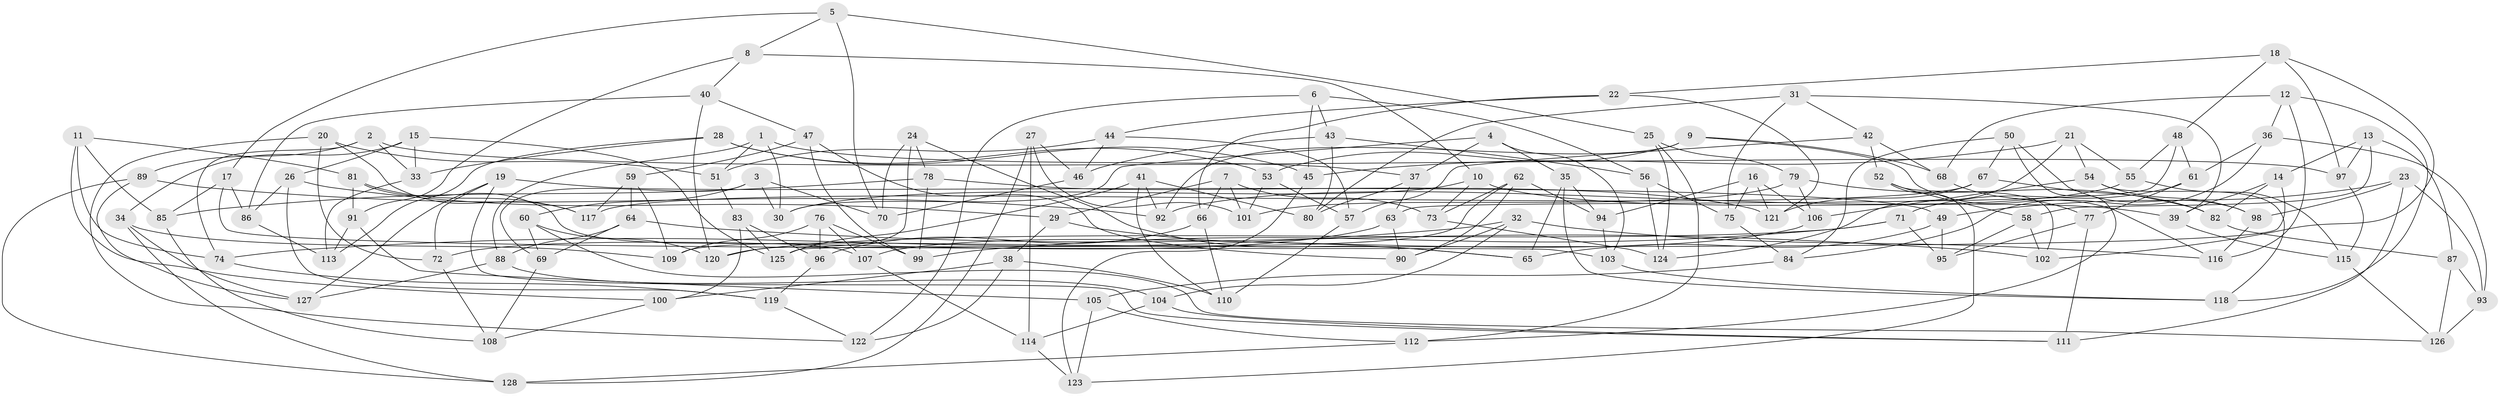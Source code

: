// Generated by graph-tools (version 1.1) at 2025/59/03/09/25 04:59:10]
// undirected, 128 vertices, 256 edges
graph export_dot {
graph [start="1"]
  node [color=gray90,style=filled];
  1;
  2;
  3;
  4;
  5;
  6;
  7;
  8;
  9;
  10;
  11;
  12;
  13;
  14;
  15;
  16;
  17;
  18;
  19;
  20;
  21;
  22;
  23;
  24;
  25;
  26;
  27;
  28;
  29;
  30;
  31;
  32;
  33;
  34;
  35;
  36;
  37;
  38;
  39;
  40;
  41;
  42;
  43;
  44;
  45;
  46;
  47;
  48;
  49;
  50;
  51;
  52;
  53;
  54;
  55;
  56;
  57;
  58;
  59;
  60;
  61;
  62;
  63;
  64;
  65;
  66;
  67;
  68;
  69;
  70;
  71;
  72;
  73;
  74;
  75;
  76;
  77;
  78;
  79;
  80;
  81;
  82;
  83;
  84;
  85;
  86;
  87;
  88;
  89;
  90;
  91;
  92;
  93;
  94;
  95;
  96;
  97;
  98;
  99;
  100;
  101;
  102;
  103;
  104;
  105;
  106;
  107;
  108;
  109;
  110;
  111;
  112;
  113;
  114;
  115;
  116;
  117;
  118;
  119;
  120;
  121;
  122;
  123;
  124;
  125;
  126;
  127;
  128;
  1 -- 37;
  1 -- 51;
  1 -- 88;
  1 -- 30;
  2 -- 89;
  2 -- 97;
  2 -- 33;
  2 -- 74;
  3 -- 69;
  3 -- 70;
  3 -- 30;
  3 -- 60;
  4 -- 37;
  4 -- 35;
  4 -- 103;
  4 -- 30;
  5 -- 25;
  5 -- 70;
  5 -- 17;
  5 -- 8;
  6 -- 45;
  6 -- 122;
  6 -- 56;
  6 -- 43;
  7 -- 101;
  7 -- 73;
  7 -- 66;
  7 -- 29;
  8 -- 91;
  8 -- 10;
  8 -- 40;
  9 -- 92;
  9 -- 116;
  9 -- 68;
  9 -- 53;
  10 -- 73;
  10 -- 39;
  10 -- 30;
  11 -- 81;
  11 -- 74;
  11 -- 100;
  11 -- 85;
  12 -- 116;
  12 -- 36;
  12 -- 118;
  12 -- 68;
  13 -- 87;
  13 -- 97;
  13 -- 58;
  13 -- 14;
  14 -- 82;
  14 -- 39;
  14 -- 125;
  15 -- 33;
  15 -- 34;
  15 -- 26;
  15 -- 125;
  16 -- 94;
  16 -- 106;
  16 -- 75;
  16 -- 121;
  17 -- 85;
  17 -- 103;
  17 -- 86;
  18 -- 48;
  18 -- 102;
  18 -- 22;
  18 -- 97;
  19 -- 72;
  19 -- 111;
  19 -- 49;
  19 -- 127;
  20 -- 72;
  20 -- 122;
  20 -- 51;
  20 -- 117;
  21 -- 55;
  21 -- 54;
  21 -- 45;
  21 -- 124;
  22 -- 66;
  22 -- 44;
  22 -- 121;
  23 -- 49;
  23 -- 111;
  23 -- 93;
  23 -- 98;
  24 -- 78;
  24 -- 70;
  24 -- 65;
  24 -- 120;
  25 -- 124;
  25 -- 79;
  25 -- 112;
  26 -- 119;
  26 -- 86;
  26 -- 29;
  27 -- 114;
  27 -- 101;
  27 -- 128;
  27 -- 46;
  28 -- 45;
  28 -- 53;
  28 -- 113;
  28 -- 33;
  29 -- 38;
  29 -- 65;
  31 -- 80;
  31 -- 75;
  31 -- 42;
  31 -- 39;
  32 -- 90;
  32 -- 104;
  32 -- 116;
  32 -- 74;
  33 -- 113;
  34 -- 128;
  34 -- 109;
  34 -- 127;
  35 -- 118;
  35 -- 94;
  35 -- 65;
  36 -- 61;
  36 -- 93;
  36 -- 84;
  37 -- 80;
  37 -- 63;
  38 -- 122;
  38 -- 110;
  38 -- 100;
  39 -- 115;
  40 -- 120;
  40 -- 86;
  40 -- 47;
  41 -- 92;
  41 -- 80;
  41 -- 125;
  41 -- 110;
  42 -- 52;
  42 -- 57;
  42 -- 68;
  43 -- 56;
  43 -- 46;
  43 -- 80;
  44 -- 57;
  44 -- 51;
  44 -- 46;
  45 -- 123;
  46 -- 70;
  47 -- 90;
  47 -- 99;
  47 -- 59;
  48 -- 55;
  48 -- 61;
  48 -- 63;
  49 -- 65;
  49 -- 95;
  50 -- 98;
  50 -- 84;
  50 -- 67;
  50 -- 112;
  51 -- 83;
  52 -- 123;
  52 -- 102;
  52 -- 58;
  53 -- 101;
  53 -- 57;
  54 -- 106;
  54 -- 98;
  54 -- 118;
  55 -- 92;
  55 -- 115;
  56 -- 75;
  56 -- 124;
  57 -- 110;
  58 -- 102;
  58 -- 95;
  59 -- 64;
  59 -- 109;
  59 -- 117;
  60 -- 126;
  60 -- 120;
  60 -- 69;
  61 -- 71;
  61 -- 77;
  62 -- 73;
  62 -- 109;
  62 -- 90;
  62 -- 94;
  63 -- 72;
  63 -- 90;
  64 -- 102;
  64 -- 88;
  64 -- 69;
  66 -- 110;
  66 -- 96;
  67 -- 82;
  67 -- 121;
  67 -- 117;
  68 -- 77;
  69 -- 108;
  71 -- 120;
  71 -- 99;
  71 -- 95;
  72 -- 108;
  73 -- 124;
  74 -- 119;
  75 -- 84;
  76 -- 107;
  76 -- 96;
  76 -- 99;
  76 -- 109;
  77 -- 111;
  77 -- 95;
  78 -- 99;
  78 -- 121;
  78 -- 85;
  79 -- 101;
  79 -- 82;
  79 -- 106;
  81 -- 107;
  81 -- 91;
  81 -- 117;
  82 -- 87;
  83 -- 125;
  83 -- 96;
  83 -- 100;
  84 -- 105;
  85 -- 108;
  86 -- 113;
  87 -- 93;
  87 -- 126;
  88 -- 104;
  88 -- 127;
  89 -- 127;
  89 -- 128;
  89 -- 92;
  91 -- 113;
  91 -- 105;
  93 -- 126;
  94 -- 103;
  96 -- 119;
  97 -- 115;
  98 -- 116;
  100 -- 108;
  103 -- 118;
  104 -- 111;
  104 -- 114;
  105 -- 112;
  105 -- 123;
  106 -- 107;
  107 -- 114;
  112 -- 128;
  114 -- 123;
  115 -- 126;
  119 -- 122;
}
